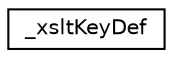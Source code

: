 digraph "Graphical Class Hierarchy"
{
 // LATEX_PDF_SIZE
  edge [fontname="Helvetica",fontsize="10",labelfontname="Helvetica",labelfontsize="10"];
  node [fontname="Helvetica",fontsize="10",shape=record];
  rankdir="LR";
  Node0 [label="_xsltKeyDef",height=0.2,width=0.4,color="black", fillcolor="white", style="filled",URL="$struct__xsltKeyDef.html",tooltip=" "];
}
